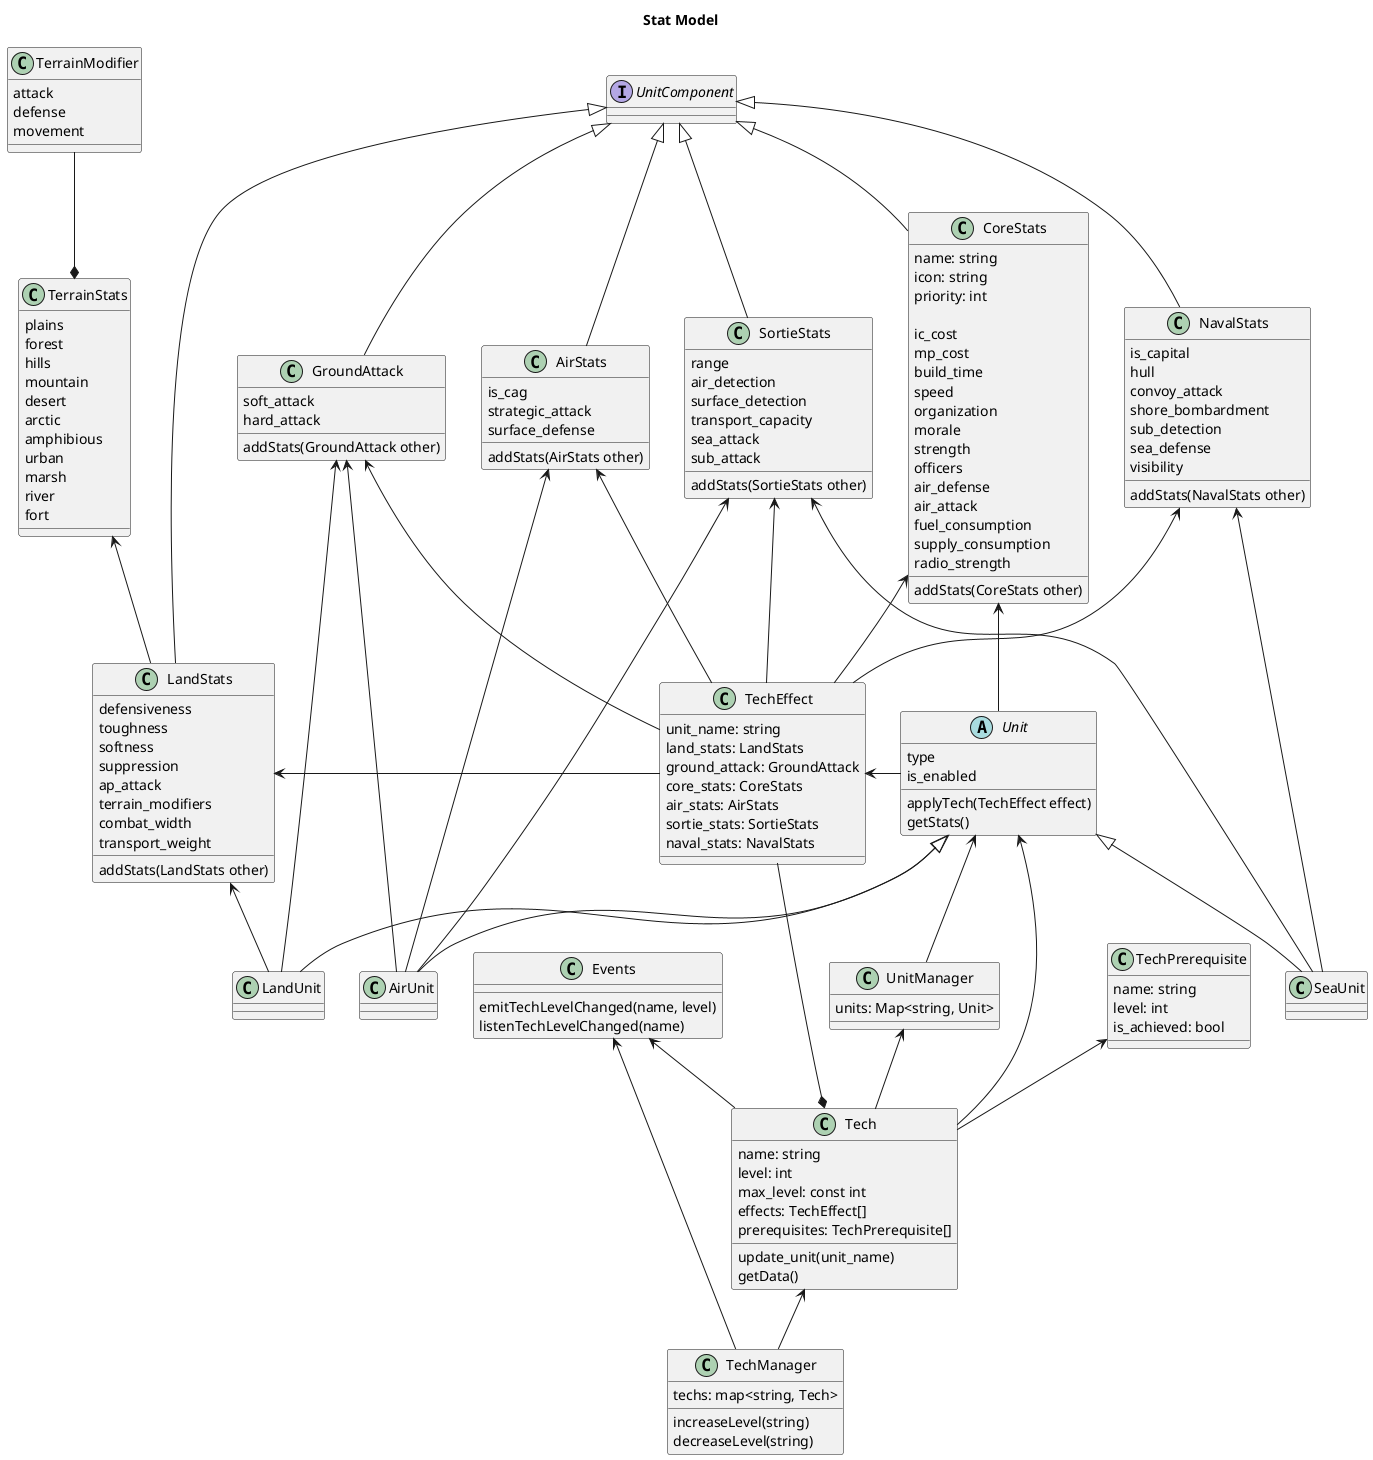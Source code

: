 @startuml

title Stat Model

class TerrainModifier {
  attack
  defense
  movement
}

class TerrainStats {
  plains
  forest
  hills
  mountain
  desert
  arctic
  amphibious
  urban
  marsh
  river
  fort
}
TerrainModifier --* TerrainStats

interface UnitComponent {

}

class CoreStats {
  name: string
  icon: string
  priority: int

  ic_cost
  mp_cost
  build_time
  speed
  organization
  morale
  strength
  officers
  air_defense
  air_attack
  fuel_consumption
  supply_consumption
  radio_strength
  addStats(CoreStats other)
}
UnitComponent <|-- CoreStats

class LandStats {
  defensiveness
  toughness
  softness
  suppression
  ap_attack
  terrain_modifiers
  combat_width
  transport_weight
  addStats(LandStats other)
}
UnitComponent <|-- LandStats
TerrainStats <-- LandStats

class GroundAttack {
  soft_attack
  hard_attack
  addStats(GroundAttack other)
}
UnitComponent <|-- GroundAttack

class SortieStats {
  range
  air_detection
  surface_detection
  transport_capacity
  sea_attack
  sub_attack
  addStats(SortieStats other)
}
UnitComponent <|-- SortieStats

class AirStats {
  is_cag
  strategic_attack
  surface_defense
  addStats(AirStats other)
}
UnitComponent <|-- AirStats

class NavalStats {
  is_capital
  hull
  convoy_attack
  shore_bombardment
  sub_detection
  sea_defense
  visibility
  addStats(NavalStats other)
}
UnitComponent <|-- NavalStats

abstract class Unit {
  type
  is_enabled
  applyTech(TechEffect effect)
  getStats()
}
CoreStats <-- Unit

class AirUnit {

}
Unit <|-- AirUnit
AirStats <-- AirUnit
SortieStats <-- AirUnit
GroundAttack <-- AirUnit

class LandUnit {

}
Unit <|-- LandUnit
GroundAttack <-- LandUnit
LandStats <-- LandUnit

class SeaUnit {
}
Unit <|-- SeaUnit
SortieStats <-- SeaUnit
NavalStats <-- SeaUnit

class UnitManager {
  units: Map<string, Unit>
}
Unit <-- UnitManager

class TechEffect {
  unit_name: string
  land_stats: LandStats
  ground_attack: GroundAttack
  core_stats: CoreStats
  air_stats: AirStats
  sortie_stats: SortieStats
  naval_stats: NavalStats
}
LandStats <- TechEffect
CoreStats <-- TechEffect
AirStats <-- TechEffect
SortieStats <-- TechEffect
NavalStats <-- TechEffect
GroundAttack <-- TechEffect
TechEffect <- Unit

class TechPrerequisite {
  name: string
  level: int
  is_achieved: bool
}

class Events {
  emitTechLevelChanged(name, level)
  listenTechLevelChanged(name)
}
Events <-- Tech

class Tech {
  name: string
  level: int
  max_level: const int
  effects: TechEffect[]
  prerequisites: TechPrerequisite[]
  update_unit(unit_name)
  getData()
}
Unit <--- Tech
TechEffect --* Tech
TechPrerequisite <-- Tech
UnitManager <-- Tech

class TechManager {
  techs: map<string, Tech>
  increaseLevel(string)
  decreaseLevel(string)
}
Tech <-- TechManager
Events <-- TechManager

@enduml